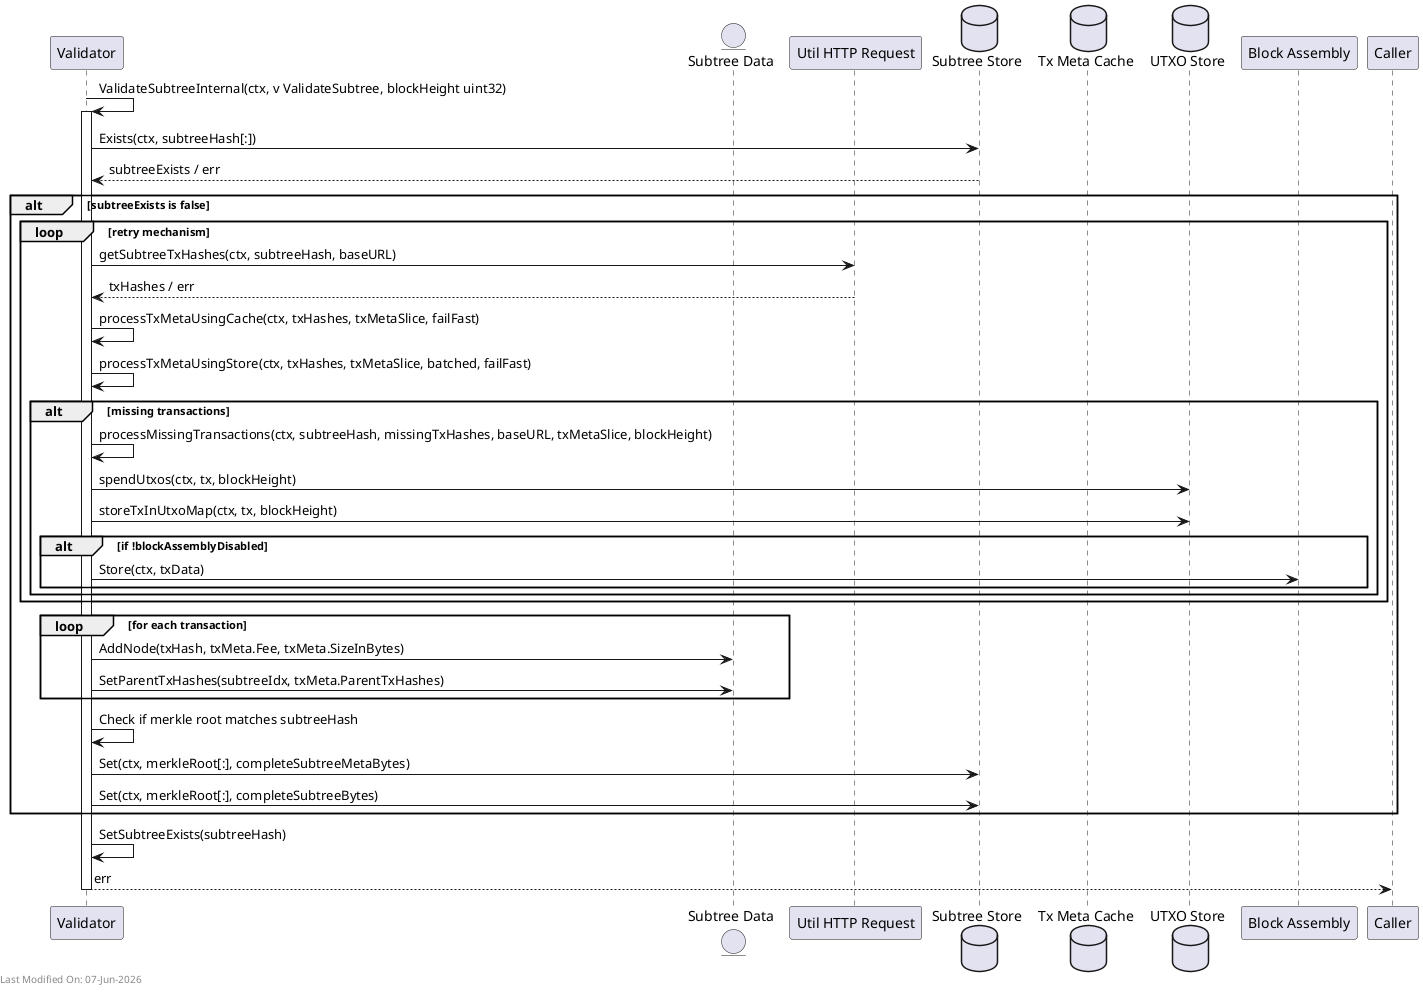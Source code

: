 @startuml
participant "Validator" as ValidateSubtree
entity "Subtree Data" as SubtreeData
participant "Util HTTP Request" as Util
database "Subtree Store" as SubtreeStore
database "Tx Meta Cache" as TxMetaStore
database "UTXO Store" as UTXOStore
participant "Block Assembly" as BlockAssembly

ValidateSubtree -> ValidateSubtree: ValidateSubtreeInternal(ctx, v ValidateSubtree, blockHeight uint32)
activate ValidateSubtree

ValidateSubtree -> SubtreeStore: Exists(ctx, subtreeHash[:])
SubtreeStore --> ValidateSubtree: subtreeExists / err

alt subtreeExists is false
    loop retry mechanism
        ValidateSubtree -> Util: getSubtreeTxHashes(ctx, subtreeHash, baseURL)
        Util --> ValidateSubtree: txHashes / err

        ValidateSubtree -> ValidateSubtree: processTxMetaUsingCache(ctx, txHashes, txMetaSlice, failFast)
        ValidateSubtree -> ValidateSubtree: processTxMetaUsingStore(ctx, txHashes, txMetaSlice, batched, failFast)

        alt missing transactions
            ValidateSubtree -> ValidateSubtree: processMissingTransactions(ctx, subtreeHash, missingTxHashes, baseURL, txMetaSlice, blockHeight)
            ValidateSubtree -> UTXOStore: spendUtxos(ctx, tx, blockHeight)
            ValidateSubtree -> UTXOStore: storeTxInUtxoMap(ctx, tx, blockHeight)

            alt if !blockAssemblyDisabled
                ValidateSubtree -> BlockAssembly: Store(ctx, txData)
            end
        end
    end

    loop for each transaction
        ValidateSubtree -> SubtreeData: AddNode(txHash, txMeta.Fee, txMeta.SizeInBytes)
        ValidateSubtree -> SubtreeData: SetParentTxHashes(subtreeIdx, txMeta.ParentTxHashes)
    end

    ValidateSubtree -> ValidateSubtree: Check if merkle root matches subtreeHash

    ValidateSubtree -> SubtreeStore: Set(ctx, merkleRoot[:], completeSubtreeMetaBytes)
    ValidateSubtree -> SubtreeStore: Set(ctx, merkleRoot[:], completeSubtreeBytes)
end

ValidateSubtree -> ValidateSubtree: SetSubtreeExists(subtreeHash)

ValidateSubtree --> Caller: err

deactivate ValidateSubtree

left footer Last Modified On: %date("dd-MMM-yyyy")

@enduml
